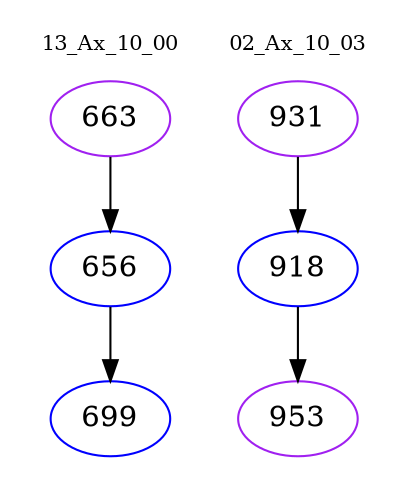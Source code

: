 digraph{
subgraph cluster_0 {
color = white
label = "13_Ax_10_00";
fontsize=10;
T0_663 [label="663", color="purple"]
T0_663 -> T0_656 [color="black"]
T0_656 [label="656", color="blue"]
T0_656 -> T0_699 [color="black"]
T0_699 [label="699", color="blue"]
}
subgraph cluster_1 {
color = white
label = "02_Ax_10_03";
fontsize=10;
T1_931 [label="931", color="purple"]
T1_931 -> T1_918 [color="black"]
T1_918 [label="918", color="blue"]
T1_918 -> T1_953 [color="black"]
T1_953 [label="953", color="purple"]
}
}
